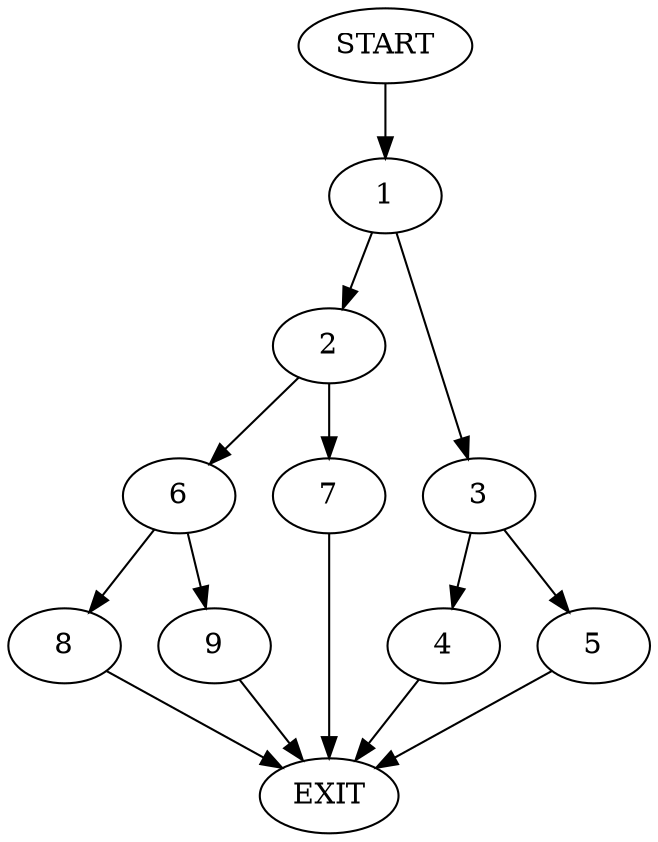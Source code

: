 digraph {
0 [label="START"]
10 [label="EXIT"]
0 -> 1
1 -> 2
1 -> 3
3 -> 4
3 -> 5
2 -> 6
2 -> 7
4 -> 10
5 -> 10
6 -> 8
6 -> 9
7 -> 10
8 -> 10
9 -> 10
}
